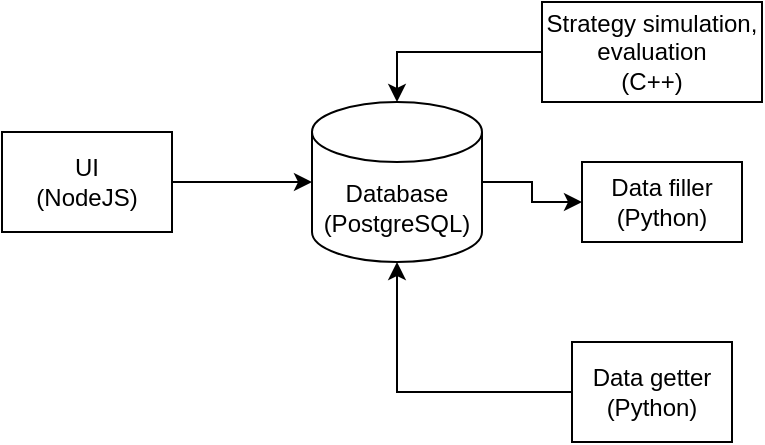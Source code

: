 <mxfile version="27.1.4">
  <diagram name="Page-1" id="G_cRmpAie2pGScI5CDjl">
    <mxGraphModel dx="534" dy="274" grid="1" gridSize="10" guides="1" tooltips="1" connect="1" arrows="1" fold="1" page="1" pageScale="1" pageWidth="850" pageHeight="1100" math="0" shadow="0">
      <root>
        <mxCell id="0" />
        <mxCell id="1" parent="0" />
        <mxCell id="eZlKHMHMSrx3J_TUm8ai-10" style="edgeStyle=orthogonalEdgeStyle;rounded=0;orthogonalLoop=1;jettySize=auto;html=1;exitX=1;exitY=0.5;exitDx=0;exitDy=0;exitPerimeter=0;entryX=0;entryY=0.5;entryDx=0;entryDy=0;" edge="1" parent="1" source="eZlKHMHMSrx3J_TUm8ai-1" target="eZlKHMHMSrx3J_TUm8ai-9">
          <mxGeometry relative="1" as="geometry" />
        </mxCell>
        <mxCell id="eZlKHMHMSrx3J_TUm8ai-1" value="&lt;div&gt;Database&lt;/div&gt;&lt;div&gt;(PostgreSQL)&lt;/div&gt;" style="shape=cylinder3;whiteSpace=wrap;html=1;boundedLbl=1;backgroundOutline=1;size=15;" vertex="1" parent="1">
          <mxGeometry x="395" y="230" width="85" height="80" as="geometry" />
        </mxCell>
        <mxCell id="eZlKHMHMSrx3J_TUm8ai-7" style="edgeStyle=orthogonalEdgeStyle;rounded=0;orthogonalLoop=1;jettySize=auto;html=1;exitX=1;exitY=0.5;exitDx=0;exitDy=0;" edge="1" parent="1" source="eZlKHMHMSrx3J_TUm8ai-2" target="eZlKHMHMSrx3J_TUm8ai-1">
          <mxGeometry relative="1" as="geometry" />
        </mxCell>
        <mxCell id="eZlKHMHMSrx3J_TUm8ai-2" value="&lt;div&gt;UI&lt;/div&gt;&lt;div&gt;(NodeJS)&lt;br&gt;&lt;/div&gt;" style="rounded=0;whiteSpace=wrap;html=1;" vertex="1" parent="1">
          <mxGeometry x="240" y="245" width="85" height="50" as="geometry" />
        </mxCell>
        <mxCell id="eZlKHMHMSrx3J_TUm8ai-3" value="&lt;div&gt;Data getter&lt;/div&gt;&lt;div&gt;(Python)&lt;br&gt;&lt;/div&gt;" style="rounded=0;whiteSpace=wrap;html=1;" vertex="1" parent="1">
          <mxGeometry x="525" y="350" width="80" height="50" as="geometry" />
        </mxCell>
        <mxCell id="eZlKHMHMSrx3J_TUm8ai-4" value="&lt;div&gt;Strategy simulation, evaluation&lt;/div&gt;&lt;div&gt;(C++)&lt;br&gt;&lt;/div&gt;" style="rounded=0;whiteSpace=wrap;html=1;" vertex="1" parent="1">
          <mxGeometry x="510" y="180" width="110" height="50" as="geometry" />
        </mxCell>
        <mxCell id="eZlKHMHMSrx3J_TUm8ai-5" style="edgeStyle=orthogonalEdgeStyle;rounded=0;orthogonalLoop=1;jettySize=auto;html=1;exitX=0;exitY=0.5;exitDx=0;exitDy=0;entryX=0.5;entryY=0;entryDx=0;entryDy=0;entryPerimeter=0;" edge="1" parent="1" source="eZlKHMHMSrx3J_TUm8ai-4" target="eZlKHMHMSrx3J_TUm8ai-1">
          <mxGeometry relative="1" as="geometry" />
        </mxCell>
        <mxCell id="eZlKHMHMSrx3J_TUm8ai-6" style="edgeStyle=orthogonalEdgeStyle;rounded=0;orthogonalLoop=1;jettySize=auto;html=1;exitX=0;exitY=0.5;exitDx=0;exitDy=0;entryX=0.5;entryY=1;entryDx=0;entryDy=0;entryPerimeter=0;" edge="1" parent="1" source="eZlKHMHMSrx3J_TUm8ai-3" target="eZlKHMHMSrx3J_TUm8ai-1">
          <mxGeometry relative="1" as="geometry" />
        </mxCell>
        <mxCell id="eZlKHMHMSrx3J_TUm8ai-9" value="&lt;div&gt;Data filler&lt;/div&gt;&lt;div&gt;(Python)&lt;br&gt;&lt;/div&gt;" style="rounded=0;whiteSpace=wrap;html=1;" vertex="1" parent="1">
          <mxGeometry x="530" y="260" width="80" height="40" as="geometry" />
        </mxCell>
      </root>
    </mxGraphModel>
  </diagram>
</mxfile>
